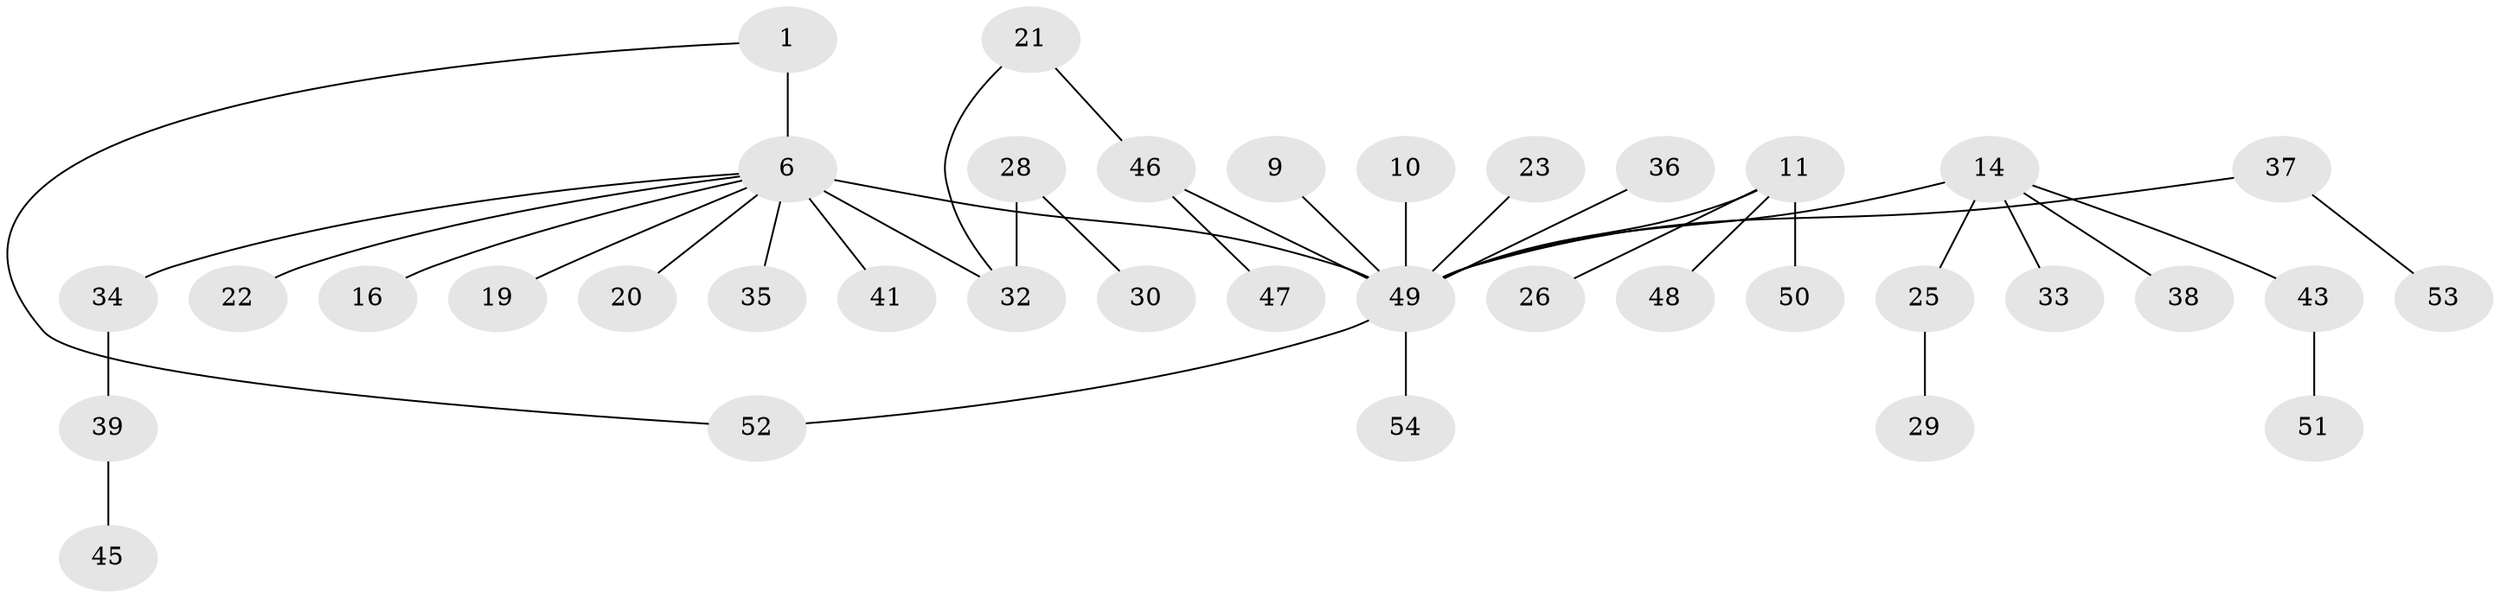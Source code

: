 // original degree distribution, {3: 0.14814814814814814, 12: 0.018518518518518517, 2: 0.2777777777777778, 11: 0.018518518518518517, 8: 0.018518518518518517, 7: 0.018518518518518517, 5: 0.037037037037037035, 1: 0.4074074074074074, 4: 0.05555555555555555}
// Generated by graph-tools (version 1.1) at 2025/51/03/04/25 21:51:13]
// undirected, 37 vertices, 38 edges
graph export_dot {
graph [start="1"]
  node [color=gray90,style=filled];
  1;
  6 [super="+2"];
  9;
  10;
  11;
  14 [super="+7"];
  16;
  19;
  20;
  21;
  22;
  23 [super="+8"];
  25;
  26 [super="+12"];
  28;
  29;
  30;
  32 [super="+18"];
  33;
  34 [super="+27"];
  35;
  36;
  37;
  38;
  39;
  41;
  43 [super="+15"];
  45;
  46 [super="+31+13"];
  47;
  48;
  49 [super="+3+44+42"];
  50;
  51;
  52 [super="+40"];
  53;
  54;
  1 -- 6 [weight=2];
  1 -- 52;
  6 -- 16 [weight=2];
  6 -- 19;
  6 -- 20;
  6 -- 35;
  6 -- 32 [weight=2];
  6 -- 41;
  6 -- 22;
  6 -- 49 [weight=5];
  6 -- 34;
  9 -- 49;
  10 -- 49;
  11 -- 26 [weight=2];
  11 -- 48;
  11 -- 50;
  11 -- 49;
  14 -- 38;
  14 -- 33;
  14 -- 25;
  14 -- 43;
  14 -- 49 [weight=2];
  21 -- 46;
  21 -- 32;
  23 -- 49 [weight=2];
  25 -- 29;
  28 -- 30;
  28 -- 32;
  34 -- 39;
  36 -- 49;
  37 -- 53;
  37 -- 49;
  39 -- 45;
  43 -- 51;
  46 -- 49 [weight=2];
  46 -- 47;
  49 -- 54;
  49 -- 52;
}
